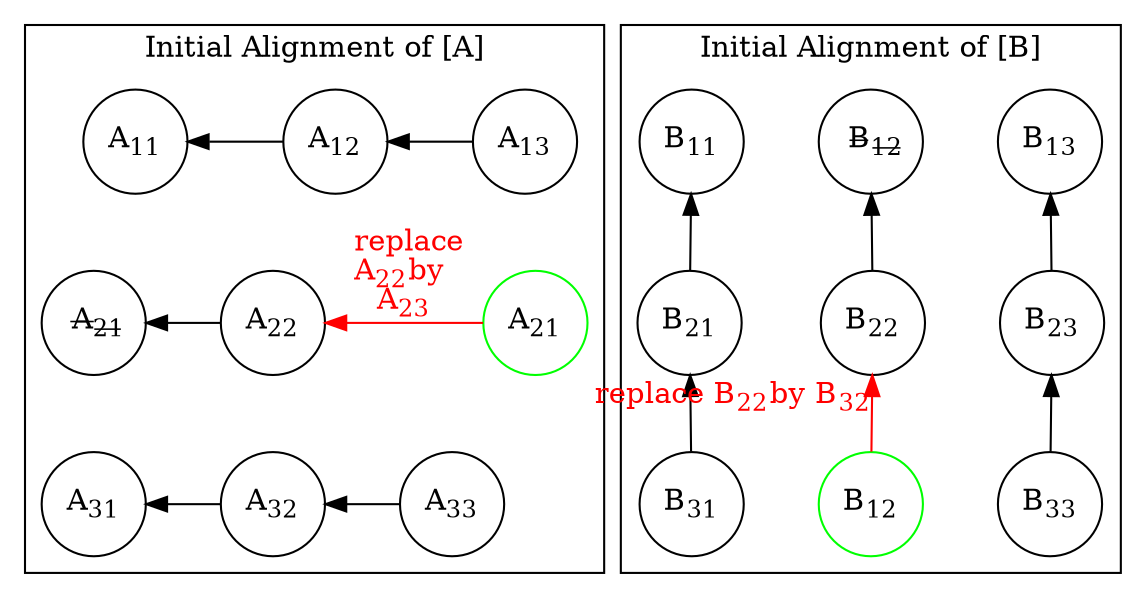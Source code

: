 digraph G {
 // splines="line";
  node [shape=circle,
      fixedsize=true, # don't allow nodes to change sizes dynamically
      width=0.7, nodesep = 0.5, ranksep = 0.5];
  
  subgraph cluster_0 {
    //node[ shape = square ];
    edge[dir="back"];//, style=invis];
    a[label = <A<SUB>11</SUB>>];
    b[label = <A<SUB>12</SUB>>];
    c[label = <A<SUB>13</SUB>>];
    d[label = <A<SUB>21</SUB>>];
    e[label = <A<SUB>22</SUB>>];
//  f[label = <A<SUB>23</SUB>>];
    g[label = <A<SUB>31</SUB>>];
    h[label = <A<SUB>32</SUB>>];
    i[label = <A<SUB>33</SUB>>];
    label = "Initial Alignment of [A]";

    d[label = < <S>A<SUB>21</SUB></S>>];
    f[label = <A<SUB>21</SUB>>, color = green];

    a -> b;
    b -> c;
    a -> d[style=invis];
    c -> f[style=invis];
    f -> d[style=invis];
    d -> e;
    e -> f[color = red, label = < <FONT COLOR="red">replace<br/>A<SUB>22</SUB>by <br/>A<SUB>23</SUB></FONT>>];
    d -> g[style=invis];
    
    g -> h;
    h -> i;

    {rank = same; a;b;c}
    {rank = same; d;e;f}
    {rank = same; g;h;i}
  }
  
  subgraph cluster_1 {
    
    edge [dir="back"];
    a1[label = <B<SUB>11</SUB>>];
    b1[label = <B<SUB>12</SUB>>];
    c1[label = <B<SUB>13</SUB>>];
    d1[label = <B<SUB>21</SUB>>];
    e1[label = <B<SUB>22</SUB>>];
    f1[label = <B<SUB>23</SUB>>];
    g1[label = <B<SUB>31</SUB>>];
//    h1[label = <B<SUB>32</SUB>>];
    i1[label = <B<SUB>33</SUB>>];
    label = "Initial Alignment of [B]"

    b1[label = < <S>B<SUB>12</SUB></S>>];
    h1[label = <B<SUB>12</SUB>>, color = green]

    c1 -> f1;
    f1 -> i1;
    b1 -> e1;
    e1 -> h1[color=red, xlabel = < <FONT COLOR="red">replace B<SUB>22</SUB>by B<SUB>32</SUB></FONT>>];
    h1 -> b1[style=invis];

    a1 -> b1[style=invis];
    b1 -> c1[style=invis];
    a1 -> d1;
    d1 -> e1[style=invis];
    e1 -> f1[style=invis];
    d1 -> g1;
    g1 -> h1[style=invis];
    h1 -> i1[style=invis];
    {rank = same; a1;b1;c1}
    {rank = same; d1;e1;f1}
    {rank = same; g1;h1;i1}
  }
  
} 


